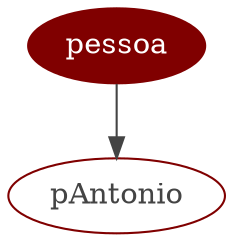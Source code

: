 
		digraph mainmap4 {graph [bgcolor=transparent];"pessoa" [URL="conceito.php?conceito=pessoa", 
		color ="#800000",
		fontcolor = white,
		style = filled,];
"pAntonio" [color="#800000", fontcolor="#444444",URL="instancia.php?instancia=pAntonio"];
 "pessoa" -> "pAntonio" [color="#444444", fontcolor="#444444"];
}